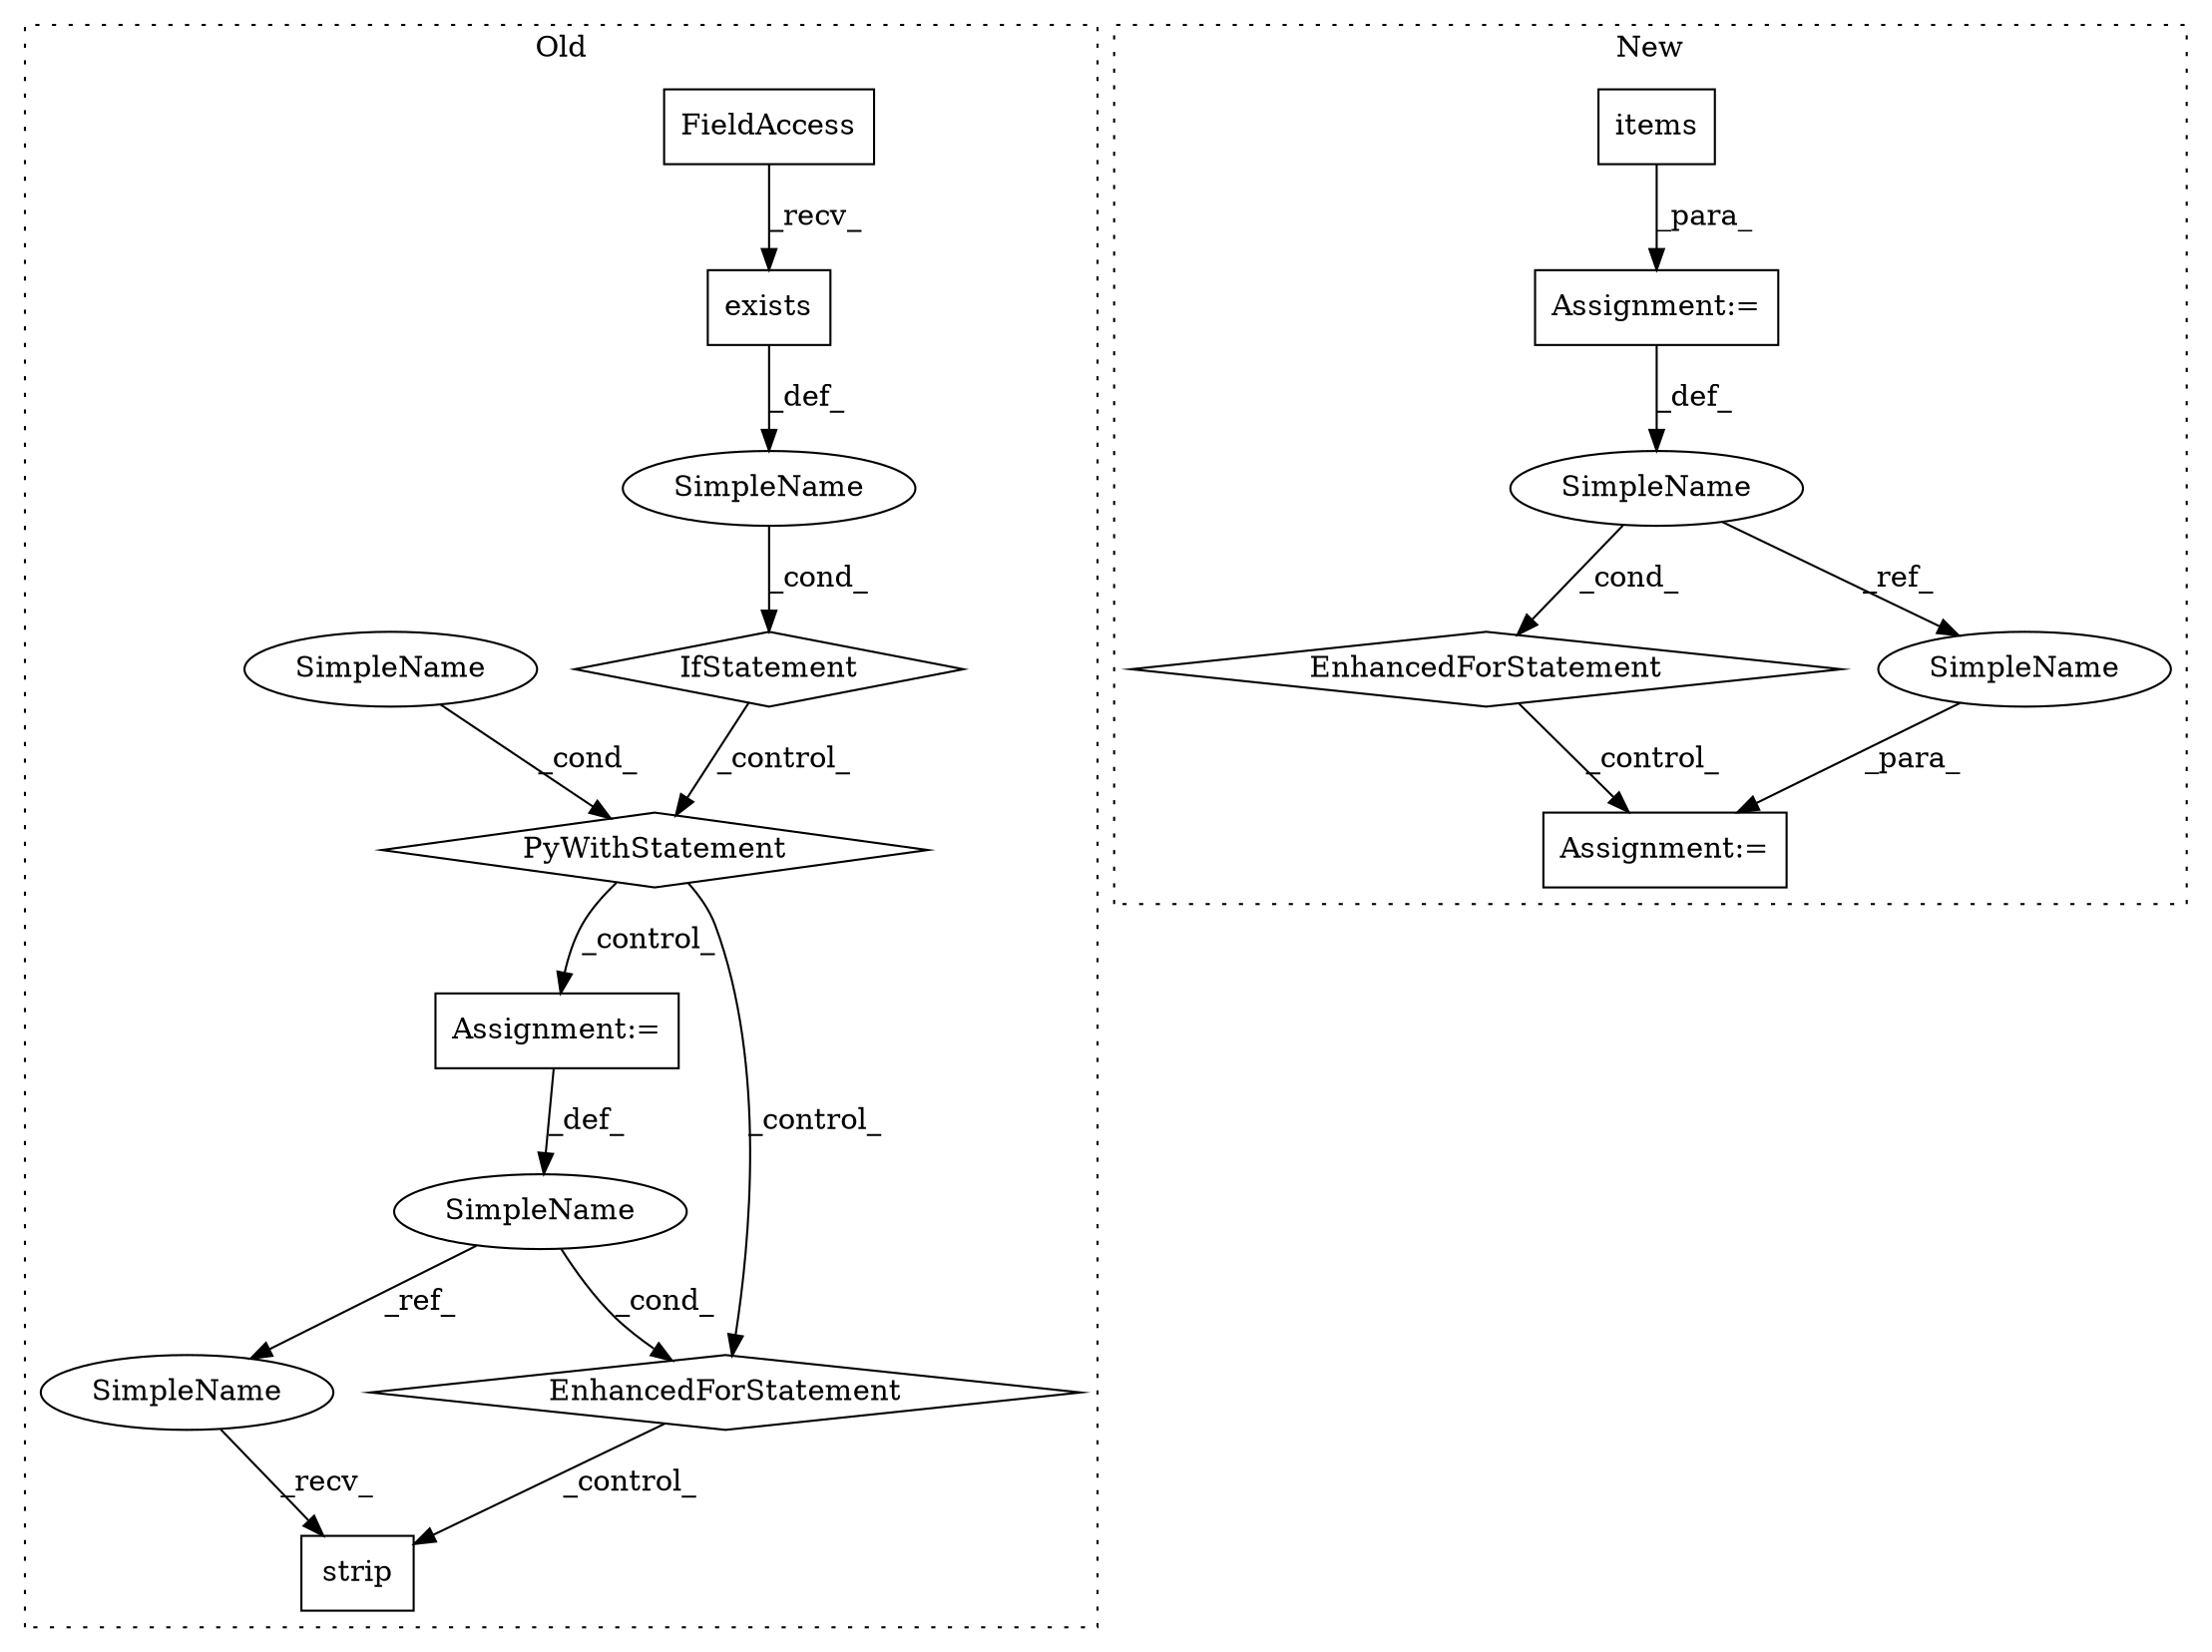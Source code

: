 digraph G {
subgraph cluster0 {
1 [label="exists" a="32" s="1227,1246" l="7,1" shape="box"];
3 [label="strip" a="32" s="1460" l="7" shape="box"];
4 [label="SimpleName" a="42" s="" l="" shape="ellipse"];
5 [label="PyWithStatement" a="104" s="1257,1289" l="10,2" shape="diamond"];
6 [label="FieldAccess" a="22" s="1219" l="7" shape="box"];
7 [label="IfStatement" a="25" s="1215,1247" l="4,2" shape="diamond"];
8 [label="SimpleName" a="42" s="1388" l="3" shape="ellipse"];
9 [label="SimpleName" a="42" s="" l="" shape="ellipse"];
10 [label="Assignment:=" a="7" s="1320,1410" l="61,2" shape="box"];
13 [label="EnhancedForStatement" a="70" s="1320,1410" l="61,2" shape="diamond"];
17 [label="SimpleName" a="42" s="1456" l="3" shape="ellipse"];
label = "Old";
style="dotted";
}
subgraph cluster1 {
2 [label="items" a="32" s="2331" l="7" shape="box"];
11 [label="Assignment:=" a="7" s="2210,2338" l="76,2" shape="box"];
12 [label="EnhancedForStatement" a="70" s="2210,2338" l="76,2" shape="diamond"];
14 [label="SimpleName" a="42" s="2295" l="10" shape="ellipse"];
15 [label="Assignment:=" a="7" s="2542" l="1" shape="box"];
16 [label="SimpleName" a="42" s="2543" l="10" shape="ellipse"];
label = "New";
style="dotted";
}
1 -> 4 [label="_def_"];
2 -> 11 [label="_para_"];
4 -> 7 [label="_cond_"];
5 -> 13 [label="_control_"];
5 -> 10 [label="_control_"];
6 -> 1 [label="_recv_"];
7 -> 5 [label="_control_"];
8 -> 13 [label="_cond_"];
8 -> 17 [label="_ref_"];
9 -> 5 [label="_cond_"];
10 -> 8 [label="_def_"];
11 -> 14 [label="_def_"];
12 -> 15 [label="_control_"];
13 -> 3 [label="_control_"];
14 -> 16 [label="_ref_"];
14 -> 12 [label="_cond_"];
16 -> 15 [label="_para_"];
17 -> 3 [label="_recv_"];
}